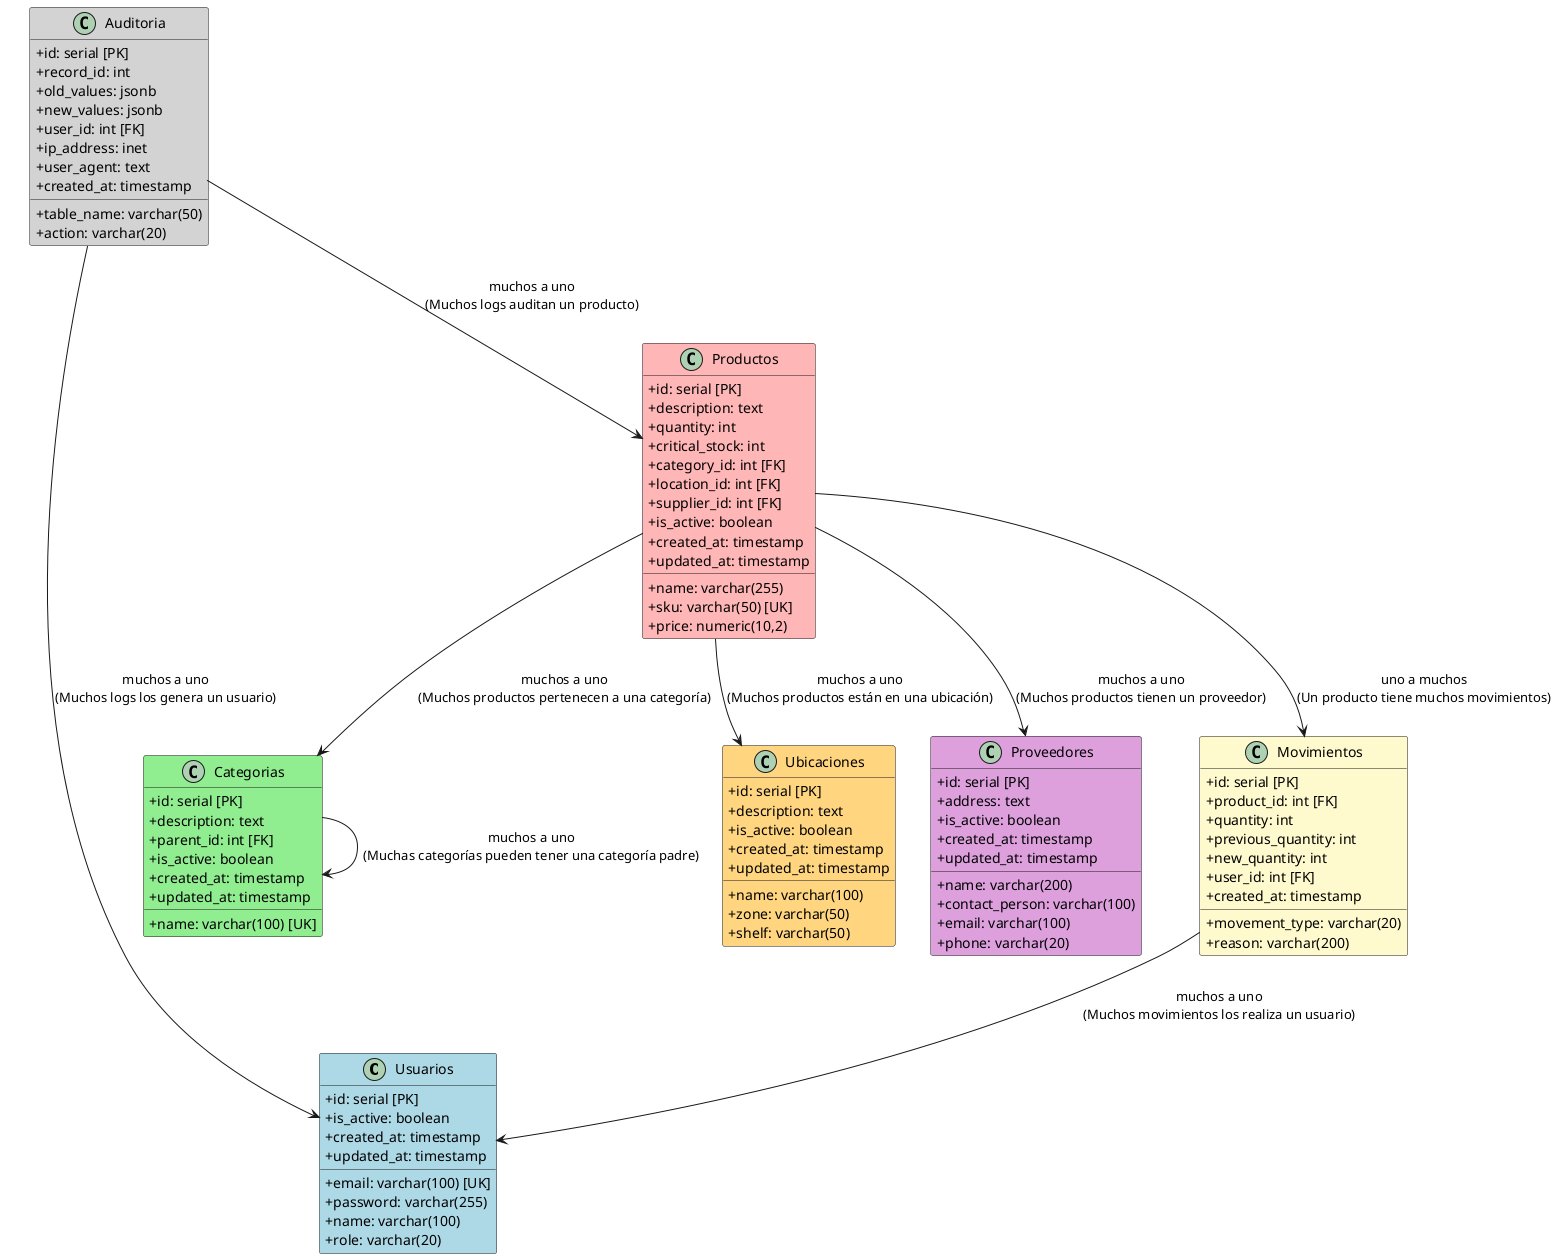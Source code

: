 @startuml
skinparam classAttributeIconSize 0

class Usuarios #ADD8E6 {
  +id: serial [PK]
  +email: varchar(100) [UK]
  +password: varchar(255)
  +name: varchar(100)
  +role: varchar(20)
  +is_active: boolean
  +created_at: timestamp
  +updated_at: timestamp
}

class Categorias #90EE90 {
  +id: serial [PK]
  +name: varchar(100) [UK]
  +description: text
  +parent_id: int [FK]
  +is_active: boolean
  +created_at: timestamp
  +updated_at: timestamp
}

class Ubicaciones #FFD580 {
  +id: serial [PK]
  +name: varchar(100)
  +description: text
  +zone: varchar(50)
  +shelf: varchar(50)
  +is_active: boolean
  +created_at: timestamp
  +updated_at: timestamp
}

class Proveedores #DDA0DD {
  +id: serial [PK]
  +name: varchar(200)
  +contact_person: varchar(100)
  +email: varchar(100)
  +phone: varchar(20)
  +address: text
  +is_active: boolean
  +created_at: timestamp
  +updated_at: timestamp
}

class Productos #FFB6B6 {
  +id: serial [PK]
  +name: varchar(255)
  +description: text
  +sku: varchar(50) [UK]
  +price: numeric(10,2)
  +quantity: int
  +critical_stock: int
  +category_id: int [FK]
  +location_id: int [FK]
  +supplier_id: int [FK]
  +is_active: boolean
  +created_at: timestamp
  +updated_at: timestamp
}

class Movimientos #FFFACD {
  +id: serial [PK]
  +product_id: int [FK]
  +movement_type: varchar(20)
  +quantity: int
  +previous_quantity: int
  +new_quantity: int
  +reason: varchar(200)
  +user_id: int [FK]
  +created_at: timestamp
}

class Auditoria #D3D3D3 {
  +id: serial [PK]
  +table_name: varchar(50)
  +record_id: int
  +action: varchar(20)
  +old_values: jsonb
  +new_values: jsonb
  +user_id: int [FK]
  +ip_address: inet
  +user_agent: text
  +created_at: timestamp
}

' Relaciones con texto didáctico
Productos --> Movimientos : "uno a muchos\n(Un producto tiene muchos movimientos)"
Movimientos --> Usuarios : "muchos a uno\n(Muchos movimientos los realiza un usuario)"
Productos --> Categorias : "muchos a uno\n(Muchos productos pertenecen a una categoría)"
Productos --> Ubicaciones : "muchos a uno\n(Muchos productos están en una ubicación)"
Productos --> Proveedores : "muchos a uno\n(Muchos productos tienen un proveedor)"
Auditoria --> Usuarios : "muchos a uno\n(Muchos logs los genera un usuario)"
Auditoria --> Productos : "muchos a uno\n(Muchos logs auditan un producto)"
Categorias --> Categorias : "muchos a uno\n(Muchas categorías pueden tener una categoría padre)"
@enduml 